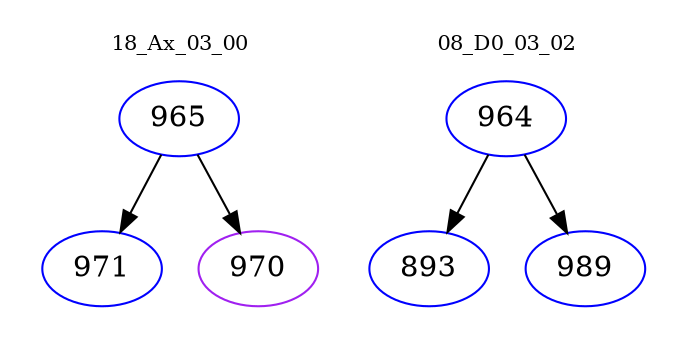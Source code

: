 digraph{
subgraph cluster_0 {
color = white
label = "18_Ax_03_00";
fontsize=10;
T0_965 [label="965", color="blue"]
T0_965 -> T0_971 [color="black"]
T0_971 [label="971", color="blue"]
T0_965 -> T0_970 [color="black"]
T0_970 [label="970", color="purple"]
}
subgraph cluster_1 {
color = white
label = "08_D0_03_02";
fontsize=10;
T1_964 [label="964", color="blue"]
T1_964 -> T1_893 [color="black"]
T1_893 [label="893", color="blue"]
T1_964 -> T1_989 [color="black"]
T1_989 [label="989", color="blue"]
}
}
